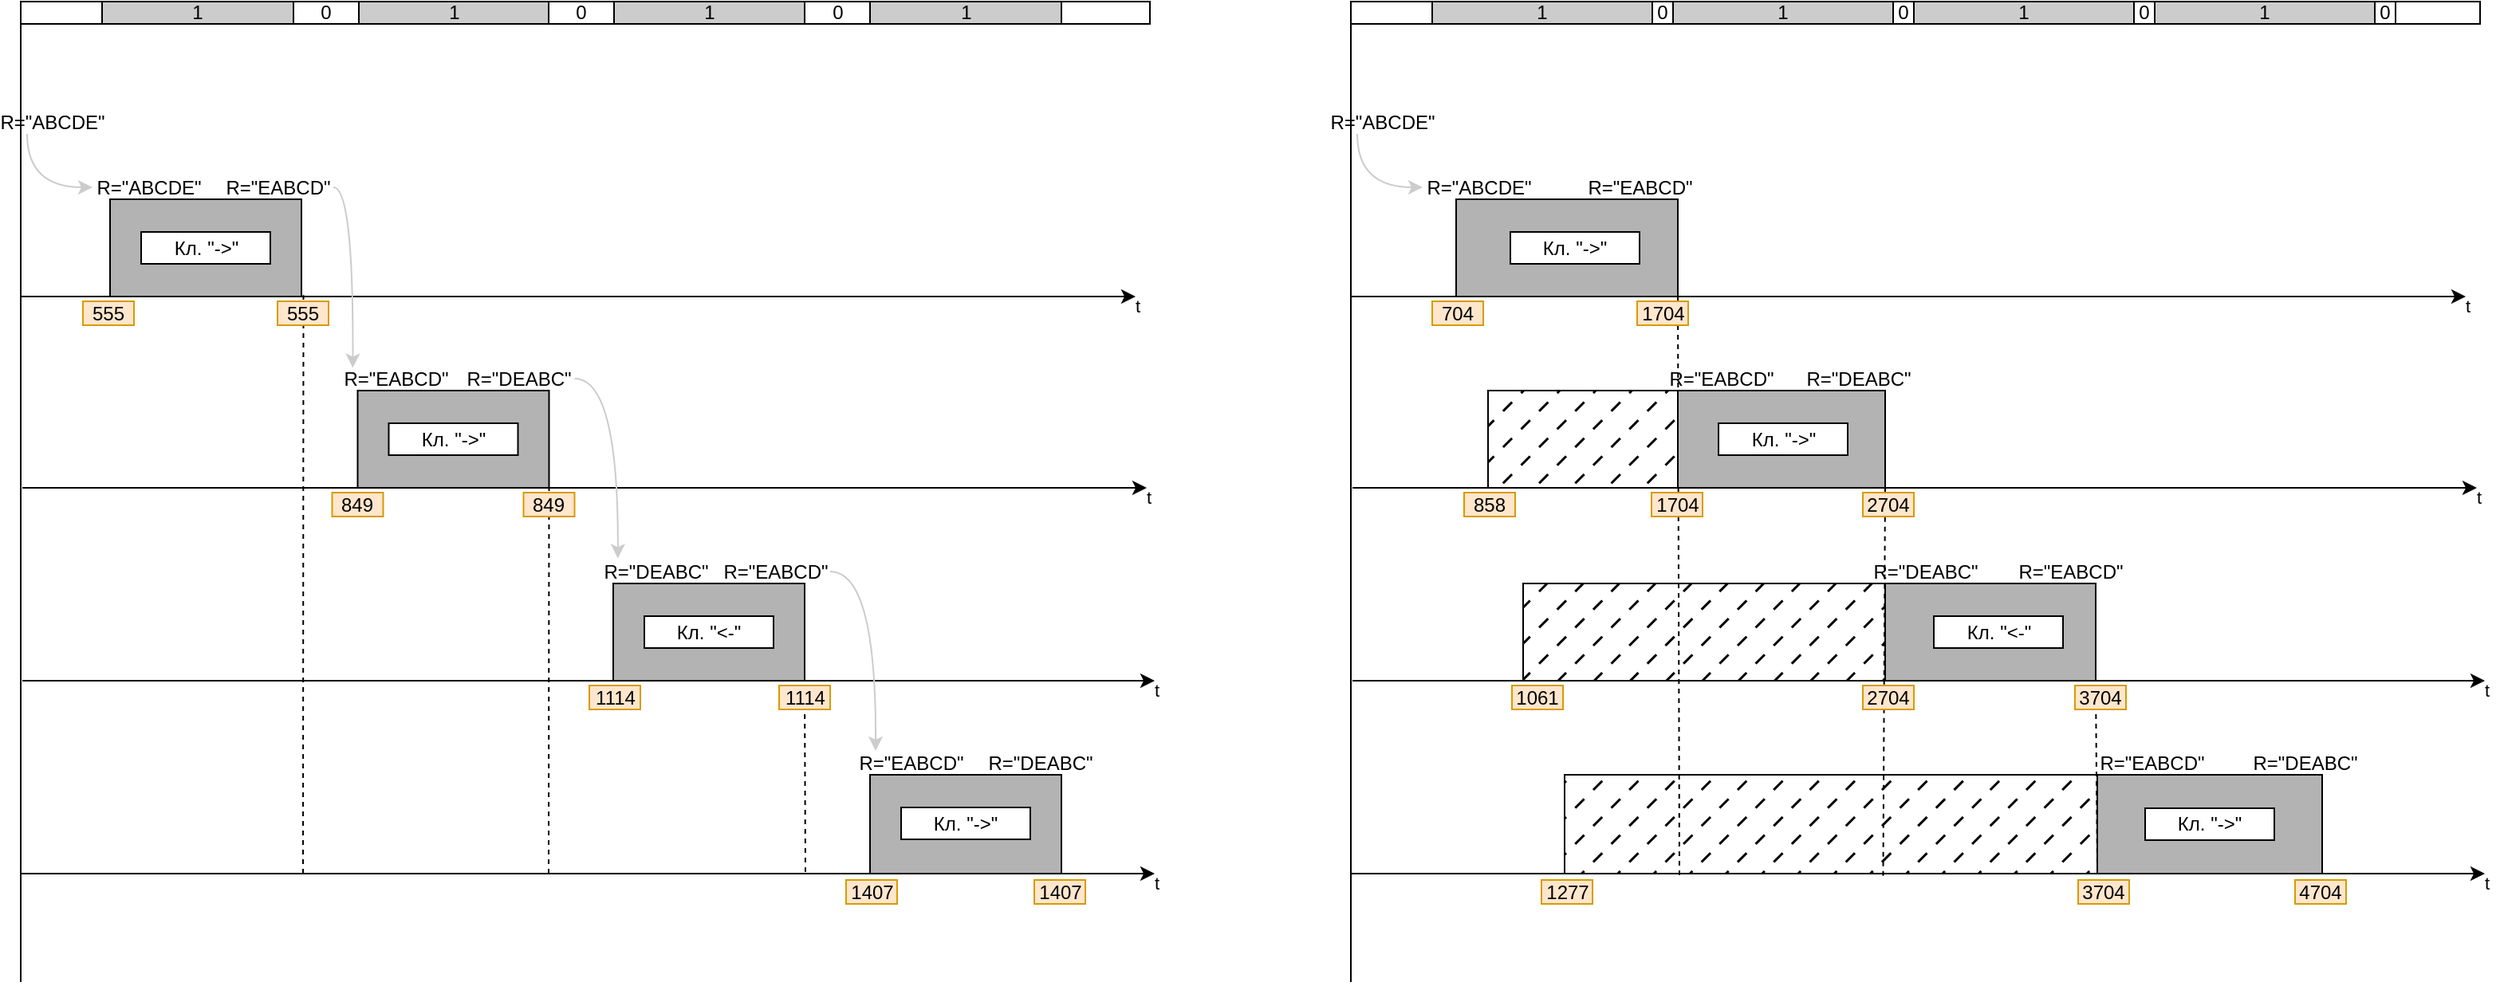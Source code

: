 <mxfile version="24.4.9" type="device">
  <diagram name="Страница — 1" id="N7Sg3UH5Ts3uhFPLQ2yA">
    <mxGraphModel dx="2026" dy="1137" grid="0" gridSize="10" guides="1" tooltips="1" connect="1" arrows="1" fold="1" page="1" pageScale="1" pageWidth="827" pageHeight="1169" math="0" shadow="0">
      <root>
        <mxCell id="0" />
        <mxCell id="1" parent="0" />
        <mxCell id="02aoaqPUJ5Sg8OFW4q8S-70" value="" style="endArrow=none;dashed=1;html=1;rounded=0;entryX=1;entryY=1;entryDx=0;entryDy=0;exitX=0.422;exitY=0.993;exitDx=0;exitDy=0;exitPerimeter=0;" edge="1" parent="1" target="02aoaqPUJ5Sg8OFW4q8S-20">
          <mxGeometry width="50" height="50" relative="1" as="geometry">
            <mxPoint x="1325" y="551" as="sourcePoint" />
            <mxPoint x="1324" y="307" as="targetPoint" />
          </mxGeometry>
        </mxCell>
        <mxCell id="02aoaqPUJ5Sg8OFW4q8S-69" value="" style="endArrow=none;dashed=1;html=1;rounded=0;entryX=1;entryY=1;entryDx=0;entryDy=0;exitX=0.598;exitY=1.023;exitDx=0;exitDy=0;exitPerimeter=0;" edge="1" parent="1" source="02aoaqPUJ5Sg8OFW4q8S-59">
          <mxGeometry width="50" height="50" relative="1" as="geometry">
            <mxPoint x="1193" y="671" as="sourcePoint" />
            <mxPoint x="1192" y="308" as="targetPoint" />
          </mxGeometry>
        </mxCell>
        <mxCell id="02aoaqPUJ5Sg8OFW4q8S-68" value="" style="endArrow=none;dashed=1;html=1;rounded=0;entryX=1;entryY=1;entryDx=0;entryDy=0;" edge="1" parent="1" target="02aoaqPUJ5Sg8OFW4q8S-19">
          <mxGeometry width="50" height="50" relative="1" as="geometry">
            <mxPoint x="1063" y="553" as="sourcePoint" />
            <mxPoint x="1028" y="244" as="targetPoint" />
          </mxGeometry>
        </mxCell>
        <mxCell id="kEvQYNUHXBYKdpPw2V61-27" value="" style="endArrow=none;dashed=1;html=1;rounded=0;entryX=0.5;entryY=0;entryDx=0;entryDy=0;" parent="1" target="5lqwtr8k2KFm3o20Jcil-43" edge="1">
          <mxGeometry width="50" height="50" relative="1" as="geometry">
            <mxPoint x="515" y="551" as="sourcePoint" />
            <mxPoint x="507" y="459" as="targetPoint" />
          </mxGeometry>
        </mxCell>
        <mxCell id="kEvQYNUHXBYKdpPw2V61-26" value="" style="endArrow=none;dashed=1;html=1;rounded=0;entryX=1;entryY=1;entryDx=0;entryDy=0;" parent="1" target="5lqwtr8k2KFm3o20Jcil-13" edge="1">
          <mxGeometry width="50" height="50" relative="1" as="geometry">
            <mxPoint x="354" y="552" as="sourcePoint" />
            <mxPoint x="341" y="373" as="targetPoint" />
          </mxGeometry>
        </mxCell>
        <mxCell id="kEvQYNUHXBYKdpPw2V61-25" value="" style="endArrow=none;dashed=1;html=1;rounded=0;entryX=0.508;entryY=-0.26;entryDx=0;entryDy=0;entryPerimeter=0;" parent="1" target="5lqwtr8k2KFm3o20Jcil-31" edge="1">
          <mxGeometry width="50" height="50" relative="1" as="geometry">
            <mxPoint x="200" y="552" as="sourcePoint" />
            <mxPoint x="199" y="394" as="targetPoint" />
          </mxGeometry>
        </mxCell>
        <mxCell id="5lqwtr8k2KFm3o20Jcil-1" value="" style="endArrow=none;html=1;rounded=0;strokeWidth=1;" parent="1" edge="1">
          <mxGeometry width="50" height="50" relative="1" as="geometry">
            <mxPoint x="23" y="620" as="sourcePoint" />
            <mxPoint x="23" y="5" as="targetPoint" />
          </mxGeometry>
        </mxCell>
        <mxCell id="5lqwtr8k2KFm3o20Jcil-3" value="" style="endArrow=classic;html=1;rounded=0;" parent="1" edge="1">
          <mxGeometry width="50" height="50" relative="1" as="geometry">
            <mxPoint x="23" y="190" as="sourcePoint" />
            <mxPoint x="722" y="190" as="targetPoint" />
          </mxGeometry>
        </mxCell>
        <mxCell id="5lqwtr8k2KFm3o20Jcil-4" value="t" style="edgeLabel;html=1;align=center;verticalAlign=middle;resizable=0;points=[];" parent="5lqwtr8k2KFm3o20Jcil-3" vertex="1" connectable="0">
          <mxGeometry x="0.98" y="-2" relative="1" as="geometry">
            <mxPoint x="8" y="4" as="offset" />
          </mxGeometry>
        </mxCell>
        <mxCell id="5lqwtr8k2KFm3o20Jcil-5" value="" style="endArrow=classic;html=1;rounded=0;" parent="1" edge="1">
          <mxGeometry width="50" height="50" relative="1" as="geometry">
            <mxPoint x="24" y="310" as="sourcePoint" />
            <mxPoint x="729" y="310" as="targetPoint" />
          </mxGeometry>
        </mxCell>
        <mxCell id="5lqwtr8k2KFm3o20Jcil-6" value="t" style="edgeLabel;html=1;align=center;verticalAlign=middle;resizable=0;points=[];" parent="5lqwtr8k2KFm3o20Jcil-5" vertex="1" connectable="0">
          <mxGeometry x="0.98" y="-2" relative="1" as="geometry">
            <mxPoint x="8" y="4" as="offset" />
          </mxGeometry>
        </mxCell>
        <mxCell id="5lqwtr8k2KFm3o20Jcil-7" value="" style="endArrow=classic;html=1;rounded=0;" parent="1" edge="1">
          <mxGeometry width="50" height="50" relative="1" as="geometry">
            <mxPoint x="24" y="431" as="sourcePoint" />
            <mxPoint x="734" y="431" as="targetPoint" />
          </mxGeometry>
        </mxCell>
        <mxCell id="5lqwtr8k2KFm3o20Jcil-8" value="t" style="edgeLabel;html=1;align=center;verticalAlign=middle;resizable=0;points=[];" parent="5lqwtr8k2KFm3o20Jcil-7" vertex="1" connectable="0">
          <mxGeometry x="0.98" y="-2" relative="1" as="geometry">
            <mxPoint x="8" y="4" as="offset" />
          </mxGeometry>
        </mxCell>
        <mxCell id="5lqwtr8k2KFm3o20Jcil-9" value="" style="endArrow=classic;html=1;rounded=0;" parent="1" edge="1">
          <mxGeometry width="50" height="50" relative="1" as="geometry">
            <mxPoint x="23" y="552" as="sourcePoint" />
            <mxPoint x="734" y="552" as="targetPoint" />
          </mxGeometry>
        </mxCell>
        <mxCell id="5lqwtr8k2KFm3o20Jcil-10" value="t" style="edgeLabel;html=1;align=center;verticalAlign=middle;resizable=0;points=[];" parent="5lqwtr8k2KFm3o20Jcil-9" vertex="1" connectable="0">
          <mxGeometry x="0.98" y="-2" relative="1" as="geometry">
            <mxPoint x="8" y="4" as="offset" />
          </mxGeometry>
        </mxCell>
        <mxCell id="5lqwtr8k2KFm3o20Jcil-11" value="" style="rounded=0;whiteSpace=wrap;html=1;fillColor=#B3B3B3;strokeColor=#000000;" parent="1" vertex="1">
          <mxGeometry x="79" y="129" width="120" height="61" as="geometry" />
        </mxCell>
        <mxCell id="5lqwtr8k2KFm3o20Jcil-12" value="" style="rounded=0;whiteSpace=wrap;html=1;fillColor=#B3B3B3;strokeColor=#000000;" parent="1" vertex="1">
          <mxGeometry x="394.5" y="370" width="120" height="61" as="geometry" />
        </mxCell>
        <mxCell id="5lqwtr8k2KFm3o20Jcil-13" value="" style="rounded=0;whiteSpace=wrap;html=1;fillColor=#B3B3B3;strokeColor=#000000;" parent="1" vertex="1">
          <mxGeometry x="234.25" y="249" width="120" height="61" as="geometry" />
        </mxCell>
        <mxCell id="5lqwtr8k2KFm3o20Jcil-18" value="" style="rounded=0;whiteSpace=wrap;html=1;fillColor=#B3B3B3;strokeColor=#000000;" parent="1" vertex="1">
          <mxGeometry x="555.5" y="490" width="120" height="62" as="geometry" />
        </mxCell>
        <mxCell id="5lqwtr8k2KFm3o20Jcil-20" value="Кл. &quot;-&amp;gt;&quot;" style="rounded=0;whiteSpace=wrap;html=1;" parent="1" vertex="1">
          <mxGeometry x="98.5" y="149.5" width="81" height="20" as="geometry" />
        </mxCell>
        <mxCell id="5lqwtr8k2KFm3o20Jcil-21" value="Кл. &quot;-&amp;gt;&quot;" style="rounded=0;whiteSpace=wrap;html=1;" parent="1" vertex="1">
          <mxGeometry x="253.75" y="269.5" width="81" height="20" as="geometry" />
        </mxCell>
        <mxCell id="5lqwtr8k2KFm3o20Jcil-22" value="Кл. &quot;&amp;lt;-&quot;" style="rounded=0;whiteSpace=wrap;html=1;" parent="1" vertex="1">
          <mxGeometry x="414" y="390.5" width="81" height="20" as="geometry" />
        </mxCell>
        <mxCell id="5lqwtr8k2KFm3o20Jcil-23" value="Кл. &quot;-&amp;gt;&quot;" style="rounded=0;whiteSpace=wrap;html=1;" parent="1" vertex="1">
          <mxGeometry x="575" y="510.5" width="81" height="20" as="geometry" />
        </mxCell>
        <mxCell id="5lqwtr8k2KFm3o20Jcil-24" value="R=&quot;ABCDE&quot;" style="text;html=1;align=center;verticalAlign=middle;whiteSpace=wrap;rounded=0;" parent="1" vertex="1">
          <mxGeometry x="68" y="114" width="71" height="15" as="geometry" />
        </mxCell>
        <mxCell id="5lqwtr8k2KFm3o20Jcil-25" value="R=&quot;EABCD&quot;" style="text;html=1;align=center;verticalAlign=middle;whiteSpace=wrap;rounded=0;" parent="1" vertex="1">
          <mxGeometry x="150" y="114" width="69" height="15" as="geometry" />
        </mxCell>
        <mxCell id="5lqwtr8k2KFm3o20Jcil-31" value="555" style="text;html=1;align=center;verticalAlign=middle;whiteSpace=wrap;rounded=0;fillColor=#ffe6cc;strokeColor=#d79b00;" parent="1" vertex="1">
          <mxGeometry x="184" y="193" width="32" height="15" as="geometry" />
        </mxCell>
        <mxCell id="5lqwtr8k2KFm3o20Jcil-33" value="555" style="text;html=1;align=center;verticalAlign=middle;whiteSpace=wrap;rounded=0;fillColor=#ffe6cc;strokeColor=#d79b00;" parent="1" vertex="1">
          <mxGeometry x="62" y="193" width="32" height="15" as="geometry" />
        </mxCell>
        <mxCell id="5lqwtr8k2KFm3o20Jcil-38" value="849" style="text;html=1;align=center;verticalAlign=middle;whiteSpace=wrap;rounded=0;fillColor=#ffe6cc;strokeColor=#d79b00;" parent="1" vertex="1">
          <mxGeometry x="218.25" y="313" width="32" height="15" as="geometry" />
        </mxCell>
        <mxCell id="5lqwtr8k2KFm3o20Jcil-39" value="849" style="text;html=1;align=center;verticalAlign=middle;whiteSpace=wrap;rounded=0;fillColor=#ffe6cc;strokeColor=#d79b00;" parent="1" vertex="1">
          <mxGeometry x="338.25" y="313" width="32" height="15" as="geometry" />
        </mxCell>
        <mxCell id="5lqwtr8k2KFm3o20Jcil-42" value="1114" style="text;html=1;align=center;verticalAlign=middle;whiteSpace=wrap;rounded=0;fillColor=#ffe6cc;strokeColor=#d79b00;" parent="1" vertex="1">
          <mxGeometry x="379.5" y="434" width="32" height="15" as="geometry" />
        </mxCell>
        <mxCell id="5lqwtr8k2KFm3o20Jcil-43" value="1114" style="text;html=1;align=center;verticalAlign=middle;whiteSpace=wrap;rounded=0;fillColor=#ffe6cc;strokeColor=#d79b00;" parent="1" vertex="1">
          <mxGeometry x="498.5" y="434" width="32" height="15" as="geometry" />
        </mxCell>
        <mxCell id="5lqwtr8k2KFm3o20Jcil-44" value="1407" style="text;html=1;align=center;verticalAlign=middle;whiteSpace=wrap;rounded=0;fillColor=#ffe6cc;strokeColor=#d79b00;" parent="1" vertex="1">
          <mxGeometry x="658.5" y="556" width="32" height="15" as="geometry" />
        </mxCell>
        <mxCell id="5lqwtr8k2KFm3o20Jcil-45" value="1407" style="text;html=1;align=center;verticalAlign=middle;whiteSpace=wrap;rounded=0;fillColor=#ffe6cc;strokeColor=#d79b00;" parent="1" vertex="1">
          <mxGeometry x="540.5" y="556" width="32" height="15" as="geometry" />
        </mxCell>
        <mxCell id="5lqwtr8k2KFm3o20Jcil-46" value="R=&quot;ABCDE&quot;" style="text;html=1;align=center;verticalAlign=middle;whiteSpace=wrap;rounded=0;" parent="1" vertex="1">
          <mxGeometry x="27" y="73" width="32" height="15" as="geometry" />
        </mxCell>
        <mxCell id="5lqwtr8k2KFm3o20Jcil-47" value="" style="endArrow=classic;html=1;rounded=0;exitX=0;exitY=1;exitDx=0;exitDy=0;entryX=0;entryY=0.5;entryDx=0;entryDy=0;edgeStyle=orthogonalEdgeStyle;curved=1;strokeColor=#CCCCCC;" parent="1" source="5lqwtr8k2KFm3o20Jcil-46" target="5lqwtr8k2KFm3o20Jcil-24" edge="1">
          <mxGeometry width="50" height="50" relative="1" as="geometry">
            <mxPoint x="98" y="141" as="sourcePoint" />
            <mxPoint x="148" y="91" as="targetPoint" />
          </mxGeometry>
        </mxCell>
        <mxCell id="kEvQYNUHXBYKdpPw2V61-1" value="" style="rounded=0;whiteSpace=wrap;html=1;" parent="1" vertex="1">
          <mxGeometry x="23" y="5" width="708" height="14" as="geometry" />
        </mxCell>
        <mxCell id="kEvQYNUHXBYKdpPw2V61-4" value="1" style="rounded=0;whiteSpace=wrap;html=1;fillColor=#CCCCCC;" parent="1" vertex="1">
          <mxGeometry x="74" y="5" width="120" height="14" as="geometry" />
        </mxCell>
        <mxCell id="kEvQYNUHXBYKdpPw2V61-5" value="1" style="rounded=0;whiteSpace=wrap;html=1;fillColor=#CCCCCC;" parent="1" vertex="1">
          <mxGeometry x="234.5" y="5" width="119.5" height="14" as="geometry" />
        </mxCell>
        <mxCell id="kEvQYNUHXBYKdpPw2V61-9" value="1" style="rounded=0;whiteSpace=wrap;html=1;fillColor=#CCCCCC;" parent="1" vertex="1">
          <mxGeometry x="395" y="5" width="120" height="14" as="geometry" />
        </mxCell>
        <mxCell id="kEvQYNUHXBYKdpPw2V61-10" value="1" style="rounded=0;whiteSpace=wrap;html=1;fillColor=#CCCCCC;" parent="1" vertex="1">
          <mxGeometry x="555.5" y="5" width="120" height="14" as="geometry" />
        </mxCell>
        <mxCell id="kEvQYNUHXBYKdpPw2V61-12" value="0" style="rounded=0;whiteSpace=wrap;html=1;" parent="1" vertex="1">
          <mxGeometry x="194" y="5" width="41" height="14" as="geometry" />
        </mxCell>
        <mxCell id="kEvQYNUHXBYKdpPw2V61-13" value="0" style="rounded=0;whiteSpace=wrap;html=1;" parent="1" vertex="1">
          <mxGeometry x="354" y="5" width="41" height="14" as="geometry" />
        </mxCell>
        <mxCell id="kEvQYNUHXBYKdpPw2V61-15" value="0" style="rounded=0;whiteSpace=wrap;html=1;" parent="1" vertex="1">
          <mxGeometry x="514.5" y="5" width="41" height="14" as="geometry" />
        </mxCell>
        <mxCell id="kEvQYNUHXBYKdpPw2V61-16" value="" style="endArrow=classic;html=1;rounded=0;exitX=1;exitY=0.5;exitDx=0;exitDy=0;entryX=-0.119;entryY=0.048;entryDx=0;entryDy=0;edgeStyle=orthogonalEdgeStyle;curved=1;strokeColor=#CCCCCC;entryPerimeter=0;" parent="1" source="5lqwtr8k2KFm3o20Jcil-25" edge="1">
          <mxGeometry width="50" height="50" relative="1" as="geometry">
            <mxPoint x="242" y="169.5" as="sourcePoint" />
            <mxPoint x="231.192" y="234.72" as="targetPoint" />
          </mxGeometry>
        </mxCell>
        <mxCell id="kEvQYNUHXBYKdpPw2V61-22" value="" style="endArrow=classic;html=1;rounded=0;exitX=1;exitY=0.5;exitDx=0;exitDy=0;entryX=0.123;entryY=-0.051;entryDx=0;entryDy=0;edgeStyle=orthogonalEdgeStyle;curved=1;strokeColor=#CCCCCC;entryPerimeter=0;" parent="1" source="02aoaqPUJ5Sg8OFW4q8S-2" edge="1">
          <mxGeometry width="50" height="50" relative="1" as="geometry">
            <mxPoint x="359.659" y="239.34" as="sourcePoint" />
            <mxPoint x="397.396" y="354.235" as="targetPoint" />
          </mxGeometry>
        </mxCell>
        <mxCell id="kEvQYNUHXBYKdpPw2V61-23" value="" style="endArrow=classic;html=1;rounded=0;exitX=1;exitY=0.5;exitDx=0;exitDy=0;entryX=0;entryY=0;entryDx=0;entryDy=0;edgeStyle=orthogonalEdgeStyle;curved=1;strokeColor=#CCCCCC;" parent="1" source="02aoaqPUJ5Sg8OFW4q8S-4" edge="1">
          <mxGeometry width="50" height="50" relative="1" as="geometry">
            <mxPoint x="516.5" y="362.5" as="sourcePoint" />
            <mxPoint x="559" y="475" as="targetPoint" />
          </mxGeometry>
        </mxCell>
        <mxCell id="02aoaqPUJ5Sg8OFW4q8S-1" value="R=&quot;EABCD&quot;" style="text;html=1;align=center;verticalAlign=middle;whiteSpace=wrap;rounded=0;" vertex="1" parent="1">
          <mxGeometry x="224" y="234" width="69" height="15" as="geometry" />
        </mxCell>
        <mxCell id="02aoaqPUJ5Sg8OFW4q8S-2" value="R=&quot;DEABC&quot;" style="text;html=1;align=center;verticalAlign=middle;whiteSpace=wrap;rounded=0;" vertex="1" parent="1">
          <mxGeometry x="301.25" y="234" width="69" height="15" as="geometry" />
        </mxCell>
        <mxCell id="02aoaqPUJ5Sg8OFW4q8S-3" value="R=&quot;DEABC&quot;" style="text;html=1;align=center;verticalAlign=middle;whiteSpace=wrap;rounded=0;" vertex="1" parent="1">
          <mxGeometry x="387" y="355" width="69" height="15" as="geometry" />
        </mxCell>
        <mxCell id="02aoaqPUJ5Sg8OFW4q8S-4" value="R=&quot;EABCD&quot;" style="text;html=1;align=center;verticalAlign=middle;whiteSpace=wrap;rounded=0;" vertex="1" parent="1">
          <mxGeometry x="461.5" y="355" width="69" height="15" as="geometry" />
        </mxCell>
        <mxCell id="02aoaqPUJ5Sg8OFW4q8S-5" value="R=&quot;EABCD&quot;" style="text;html=1;align=center;verticalAlign=middle;whiteSpace=wrap;rounded=0;" vertex="1" parent="1">
          <mxGeometry x="547" y="475" width="69" height="15" as="geometry" />
        </mxCell>
        <mxCell id="02aoaqPUJ5Sg8OFW4q8S-6" value="R=&quot;DEABC&quot;" style="text;html=1;align=center;verticalAlign=middle;whiteSpace=wrap;rounded=0;" vertex="1" parent="1">
          <mxGeometry x="628" y="475" width="69" height="15" as="geometry" />
        </mxCell>
        <mxCell id="02aoaqPUJ5Sg8OFW4q8S-10" value="" style="endArrow=none;html=1;rounded=0;strokeWidth=1;" edge="1" parent="1">
          <mxGeometry width="50" height="50" relative="1" as="geometry">
            <mxPoint x="857" y="620" as="sourcePoint" />
            <mxPoint x="857" y="5" as="targetPoint" />
          </mxGeometry>
        </mxCell>
        <mxCell id="02aoaqPUJ5Sg8OFW4q8S-11" value="" style="endArrow=classic;html=1;rounded=0;" edge="1" parent="1">
          <mxGeometry width="50" height="50" relative="1" as="geometry">
            <mxPoint x="857" y="190" as="sourcePoint" />
            <mxPoint x="1556" y="190" as="targetPoint" />
          </mxGeometry>
        </mxCell>
        <mxCell id="02aoaqPUJ5Sg8OFW4q8S-12" value="t" style="edgeLabel;html=1;align=center;verticalAlign=middle;resizable=0;points=[];" vertex="1" connectable="0" parent="02aoaqPUJ5Sg8OFW4q8S-11">
          <mxGeometry x="0.98" y="-2" relative="1" as="geometry">
            <mxPoint x="8" y="4" as="offset" />
          </mxGeometry>
        </mxCell>
        <mxCell id="02aoaqPUJ5Sg8OFW4q8S-13" value="" style="endArrow=classic;html=1;rounded=0;" edge="1" parent="1">
          <mxGeometry width="50" height="50" relative="1" as="geometry">
            <mxPoint x="858" y="310" as="sourcePoint" />
            <mxPoint x="1563" y="310" as="targetPoint" />
          </mxGeometry>
        </mxCell>
        <mxCell id="02aoaqPUJ5Sg8OFW4q8S-14" value="t" style="edgeLabel;html=1;align=center;verticalAlign=middle;resizable=0;points=[];" vertex="1" connectable="0" parent="02aoaqPUJ5Sg8OFW4q8S-13">
          <mxGeometry x="0.98" y="-2" relative="1" as="geometry">
            <mxPoint x="8" y="4" as="offset" />
          </mxGeometry>
        </mxCell>
        <mxCell id="02aoaqPUJ5Sg8OFW4q8S-15" value="" style="endArrow=classic;html=1;rounded=0;" edge="1" parent="1">
          <mxGeometry width="50" height="50" relative="1" as="geometry">
            <mxPoint x="858" y="431" as="sourcePoint" />
            <mxPoint x="1568" y="431" as="targetPoint" />
          </mxGeometry>
        </mxCell>
        <mxCell id="02aoaqPUJ5Sg8OFW4q8S-16" value="t" style="edgeLabel;html=1;align=center;verticalAlign=middle;resizable=0;points=[];" vertex="1" connectable="0" parent="02aoaqPUJ5Sg8OFW4q8S-15">
          <mxGeometry x="0.98" y="-2" relative="1" as="geometry">
            <mxPoint x="8" y="4" as="offset" />
          </mxGeometry>
        </mxCell>
        <mxCell id="02aoaqPUJ5Sg8OFW4q8S-17" value="" style="endArrow=classic;html=1;rounded=0;" edge="1" parent="1">
          <mxGeometry width="50" height="50" relative="1" as="geometry">
            <mxPoint x="857" y="552" as="sourcePoint" />
            <mxPoint x="1568" y="552" as="targetPoint" />
          </mxGeometry>
        </mxCell>
        <mxCell id="02aoaqPUJ5Sg8OFW4q8S-18" value="t" style="edgeLabel;html=1;align=center;verticalAlign=middle;resizable=0;points=[];" vertex="1" connectable="0" parent="02aoaqPUJ5Sg8OFW4q8S-17">
          <mxGeometry x="0.98" y="-2" relative="1" as="geometry">
            <mxPoint x="8" y="4" as="offset" />
          </mxGeometry>
        </mxCell>
        <mxCell id="02aoaqPUJ5Sg8OFW4q8S-19" value="" style="rounded=0;whiteSpace=wrap;html=1;fillColor=#B3B3B3;strokeColor=#000000;" vertex="1" parent="1">
          <mxGeometry x="923" y="129" width="139" height="61" as="geometry" />
        </mxCell>
        <mxCell id="02aoaqPUJ5Sg8OFW4q8S-20" value="" style="rounded=0;whiteSpace=wrap;html=1;fillColor=#B3B3B3;strokeColor=#000000;" vertex="1" parent="1">
          <mxGeometry x="1192" y="370" width="132" height="61" as="geometry" />
        </mxCell>
        <mxCell id="02aoaqPUJ5Sg8OFW4q8S-21" value="" style="rounded=0;whiteSpace=wrap;html=1;fillColor=#B3B3B3;strokeColor=#000000;" vertex="1" parent="1">
          <mxGeometry x="1062" y="249" width="130" height="61" as="geometry" />
        </mxCell>
        <mxCell id="02aoaqPUJ5Sg8OFW4q8S-22" value="" style="rounded=0;whiteSpace=wrap;html=1;fillColor=#B3B3B3;strokeColor=#000000;" vertex="1" parent="1">
          <mxGeometry x="1325" y="490" width="141" height="62" as="geometry" />
        </mxCell>
        <mxCell id="02aoaqPUJ5Sg8OFW4q8S-23" value="Кл. &quot;-&amp;gt;&quot;" style="rounded=0;whiteSpace=wrap;html=1;" vertex="1" parent="1">
          <mxGeometry x="957" y="149.5" width="81" height="20" as="geometry" />
        </mxCell>
        <mxCell id="02aoaqPUJ5Sg8OFW4q8S-24" value="Кл. &quot;-&amp;gt;&quot;" style="rounded=0;whiteSpace=wrap;html=1;" vertex="1" parent="1">
          <mxGeometry x="1087.5" y="269.5" width="81" height="20" as="geometry" />
        </mxCell>
        <mxCell id="02aoaqPUJ5Sg8OFW4q8S-25" value="Кл. &quot;&amp;lt;-&quot;" style="rounded=0;whiteSpace=wrap;html=1;" vertex="1" parent="1">
          <mxGeometry x="1222.5" y="390.5" width="81" height="20" as="geometry" />
        </mxCell>
        <mxCell id="02aoaqPUJ5Sg8OFW4q8S-26" value="Кл. &quot;-&amp;gt;&quot;" style="rounded=0;whiteSpace=wrap;html=1;" vertex="1" parent="1">
          <mxGeometry x="1355" y="511" width="81" height="20" as="geometry" />
        </mxCell>
        <mxCell id="02aoaqPUJ5Sg8OFW4q8S-27" value="R=&quot;ABCDE&quot;" style="text;html=1;align=center;verticalAlign=middle;whiteSpace=wrap;rounded=0;" vertex="1" parent="1">
          <mxGeometry x="902" y="114" width="71" height="15" as="geometry" />
        </mxCell>
        <mxCell id="02aoaqPUJ5Sg8OFW4q8S-28" value="R=&quot;EABCD&quot;" style="text;html=1;align=center;verticalAlign=middle;whiteSpace=wrap;rounded=0;" vertex="1" parent="1">
          <mxGeometry x="1004" y="114" width="69" height="15" as="geometry" />
        </mxCell>
        <mxCell id="02aoaqPUJ5Sg8OFW4q8S-29" value="1704" style="text;html=1;align=center;verticalAlign=middle;whiteSpace=wrap;rounded=0;fillColor=#ffe6cc;strokeColor=#d79b00;" vertex="1" parent="1">
          <mxGeometry x="1036.5" y="193" width="32" height="15" as="geometry" />
        </mxCell>
        <mxCell id="02aoaqPUJ5Sg8OFW4q8S-30" value="704" style="text;html=1;align=center;verticalAlign=middle;whiteSpace=wrap;rounded=0;fillColor=#ffe6cc;strokeColor=#d79b00;" vertex="1" parent="1">
          <mxGeometry x="908" y="193" width="32" height="15" as="geometry" />
        </mxCell>
        <mxCell id="02aoaqPUJ5Sg8OFW4q8S-31" value="1704" style="text;html=1;align=center;verticalAlign=middle;whiteSpace=wrap;rounded=0;fillColor=#ffe6cc;strokeColor=#d79b00;" vertex="1" parent="1">
          <mxGeometry x="1045.5" y="313" width="32" height="15" as="geometry" />
        </mxCell>
        <mxCell id="02aoaqPUJ5Sg8OFW4q8S-32" value="2704" style="text;html=1;align=center;verticalAlign=middle;whiteSpace=wrap;rounded=0;fillColor=#ffe6cc;strokeColor=#d79b00;" vertex="1" parent="1">
          <mxGeometry x="1178" y="313" width="32" height="15" as="geometry" />
        </mxCell>
        <mxCell id="02aoaqPUJ5Sg8OFW4q8S-33" value="1061" style="text;html=1;align=center;verticalAlign=middle;whiteSpace=wrap;rounded=0;fillColor=#ffe6cc;strokeColor=#d79b00;" vertex="1" parent="1">
          <mxGeometry x="958" y="434" width="32" height="15" as="geometry" />
        </mxCell>
        <mxCell id="02aoaqPUJ5Sg8OFW4q8S-34" value="3704" style="text;html=1;align=center;verticalAlign=middle;whiteSpace=wrap;rounded=0;fillColor=#ffe6cc;strokeColor=#d79b00;" vertex="1" parent="1">
          <mxGeometry x="1311" y="434" width="32" height="15" as="geometry" />
        </mxCell>
        <mxCell id="02aoaqPUJ5Sg8OFW4q8S-35" value="4704" style="text;html=1;align=center;verticalAlign=middle;whiteSpace=wrap;rounded=0;fillColor=#ffe6cc;strokeColor=#d79b00;" vertex="1" parent="1">
          <mxGeometry x="1449" y="556" width="32" height="15" as="geometry" />
        </mxCell>
        <mxCell id="02aoaqPUJ5Sg8OFW4q8S-36" value="3704" style="text;html=1;align=center;verticalAlign=middle;whiteSpace=wrap;rounded=0;fillColor=#ffe6cc;strokeColor=#d79b00;" vertex="1" parent="1">
          <mxGeometry x="1313" y="556" width="32" height="15" as="geometry" />
        </mxCell>
        <mxCell id="02aoaqPUJ5Sg8OFW4q8S-37" value="R=&quot;ABCDE&quot;" style="text;html=1;align=center;verticalAlign=middle;whiteSpace=wrap;rounded=0;" vertex="1" parent="1">
          <mxGeometry x="861" y="73" width="32" height="15" as="geometry" />
        </mxCell>
        <mxCell id="02aoaqPUJ5Sg8OFW4q8S-38" value="" style="endArrow=classic;html=1;rounded=0;exitX=0;exitY=1;exitDx=0;exitDy=0;entryX=0;entryY=0.5;entryDx=0;entryDy=0;edgeStyle=orthogonalEdgeStyle;curved=1;strokeColor=#CCCCCC;" edge="1" parent="1" source="02aoaqPUJ5Sg8OFW4q8S-37" target="02aoaqPUJ5Sg8OFW4q8S-27">
          <mxGeometry width="50" height="50" relative="1" as="geometry">
            <mxPoint x="932" y="141" as="sourcePoint" />
            <mxPoint x="982" y="91" as="targetPoint" />
          </mxGeometry>
        </mxCell>
        <mxCell id="02aoaqPUJ5Sg8OFW4q8S-39" value="" style="rounded=0;whiteSpace=wrap;html=1;" vertex="1" parent="1">
          <mxGeometry x="857" y="5" width="708" height="14" as="geometry" />
        </mxCell>
        <mxCell id="02aoaqPUJ5Sg8OFW4q8S-40" value="1" style="rounded=0;whiteSpace=wrap;html=1;fillColor=#CCCCCC;" vertex="1" parent="1">
          <mxGeometry x="908" y="5" width="138" height="14" as="geometry" />
        </mxCell>
        <mxCell id="02aoaqPUJ5Sg8OFW4q8S-44" value="0" style="rounded=0;whiteSpace=wrap;html=1;" vertex="1" parent="1">
          <mxGeometry x="1046" y="5" width="13" height="14" as="geometry" />
        </mxCell>
        <mxCell id="02aoaqPUJ5Sg8OFW4q8S-51" value="R=&quot;DEABC&quot;" style="text;html=1;align=center;verticalAlign=middle;whiteSpace=wrap;rounded=0;" vertex="1" parent="1">
          <mxGeometry x="1141" y="234" width="69" height="15" as="geometry" />
        </mxCell>
        <mxCell id="02aoaqPUJ5Sg8OFW4q8S-52" value="R=&quot;DEABC&quot;" style="text;html=1;align=center;verticalAlign=middle;whiteSpace=wrap;rounded=0;" vertex="1" parent="1">
          <mxGeometry x="1183" y="355" width="69" height="15" as="geometry" />
        </mxCell>
        <mxCell id="02aoaqPUJ5Sg8OFW4q8S-53" value="R=&quot;EABCD&quot;" style="text;html=1;align=center;verticalAlign=middle;whiteSpace=wrap;rounded=0;" vertex="1" parent="1">
          <mxGeometry x="1274" y="355" width="69" height="15" as="geometry" />
        </mxCell>
        <mxCell id="02aoaqPUJ5Sg8OFW4q8S-54" value="R=&quot;EABCD&quot;" style="text;html=1;align=center;verticalAlign=middle;whiteSpace=wrap;rounded=0;" vertex="1" parent="1">
          <mxGeometry x="1325" y="475" width="69" height="15" as="geometry" />
        </mxCell>
        <mxCell id="02aoaqPUJ5Sg8OFW4q8S-55" value="R=&quot;DEABC&quot;" style="text;html=1;align=center;verticalAlign=middle;whiteSpace=wrap;rounded=0;" vertex="1" parent="1">
          <mxGeometry x="1421" y="475" width="69" height="15" as="geometry" />
        </mxCell>
        <mxCell id="02aoaqPUJ5Sg8OFW4q8S-56" value="" style="rounded=0;whiteSpace=wrap;html=1;fillStyle=dashed;fillColor=#000000;" vertex="1" parent="1">
          <mxGeometry x="943" y="249" width="119" height="61" as="geometry" />
        </mxCell>
        <mxCell id="02aoaqPUJ5Sg8OFW4q8S-57" value="858" style="text;html=1;align=center;verticalAlign=middle;whiteSpace=wrap;rounded=0;fillColor=#ffe6cc;strokeColor=#d79b00;" vertex="1" parent="1">
          <mxGeometry x="928" y="313" width="32" height="15" as="geometry" />
        </mxCell>
        <mxCell id="02aoaqPUJ5Sg8OFW4q8S-59" value="" style="rounded=0;whiteSpace=wrap;html=1;fillStyle=dashed;fillColor=#000000;" vertex="1" parent="1">
          <mxGeometry x="991" y="490" width="334" height="62" as="geometry" />
        </mxCell>
        <mxCell id="02aoaqPUJ5Sg8OFW4q8S-60" value="1277" style="text;html=1;align=center;verticalAlign=middle;whiteSpace=wrap;rounded=0;fillColor=#ffe6cc;strokeColor=#d79b00;" vertex="1" parent="1">
          <mxGeometry x="976.5" y="556" width="32" height="15" as="geometry" />
        </mxCell>
        <mxCell id="02aoaqPUJ5Sg8OFW4q8S-61" value="2704" style="text;html=1;align=center;verticalAlign=middle;whiteSpace=wrap;rounded=0;fillColor=#ffe6cc;strokeColor=#d79b00;" vertex="1" parent="1">
          <mxGeometry x="1178" y="434" width="32" height="15" as="geometry" />
        </mxCell>
        <mxCell id="02aoaqPUJ5Sg8OFW4q8S-62" value="1" style="rounded=0;whiteSpace=wrap;html=1;fillColor=#CCCCCC;" vertex="1" parent="1">
          <mxGeometry x="1210" y="5" width="138" height="14" as="geometry" />
        </mxCell>
        <mxCell id="02aoaqPUJ5Sg8OFW4q8S-63" value="0" style="rounded=0;whiteSpace=wrap;html=1;" vertex="1" parent="1">
          <mxGeometry x="1348" y="5" width="13" height="14" as="geometry" />
        </mxCell>
        <mxCell id="02aoaqPUJ5Sg8OFW4q8S-64" value="1" style="rounded=0;whiteSpace=wrap;html=1;fillColor=#CCCCCC;" vertex="1" parent="1">
          <mxGeometry x="1059" y="5" width="138" height="14" as="geometry" />
        </mxCell>
        <mxCell id="02aoaqPUJ5Sg8OFW4q8S-65" value="0" style="rounded=0;whiteSpace=wrap;html=1;" vertex="1" parent="1">
          <mxGeometry x="1197" y="5" width="13" height="14" as="geometry" />
        </mxCell>
        <mxCell id="02aoaqPUJ5Sg8OFW4q8S-66" value="1" style="rounded=0;whiteSpace=wrap;html=1;fillColor=#CCCCCC;" vertex="1" parent="1">
          <mxGeometry x="1361" y="5" width="138" height="14" as="geometry" />
        </mxCell>
        <mxCell id="02aoaqPUJ5Sg8OFW4q8S-67" value="0" style="rounded=0;whiteSpace=wrap;html=1;" vertex="1" parent="1">
          <mxGeometry x="1499" y="5" width="13" height="14" as="geometry" />
        </mxCell>
        <mxCell id="02aoaqPUJ5Sg8OFW4q8S-50" value="R=&quot;EABCD&quot;" style="text;html=1;align=center;verticalAlign=middle;whiteSpace=wrap;rounded=0;" vertex="1" parent="1">
          <mxGeometry x="1055" y="234" width="69" height="15" as="geometry" />
        </mxCell>
        <mxCell id="02aoaqPUJ5Sg8OFW4q8S-58" value="" style="rounded=0;whiteSpace=wrap;html=1;fillStyle=dashed;fillColor=#000000;" vertex="1" parent="1">
          <mxGeometry x="965" y="370" width="227" height="61" as="geometry" />
        </mxCell>
      </root>
    </mxGraphModel>
  </diagram>
</mxfile>
